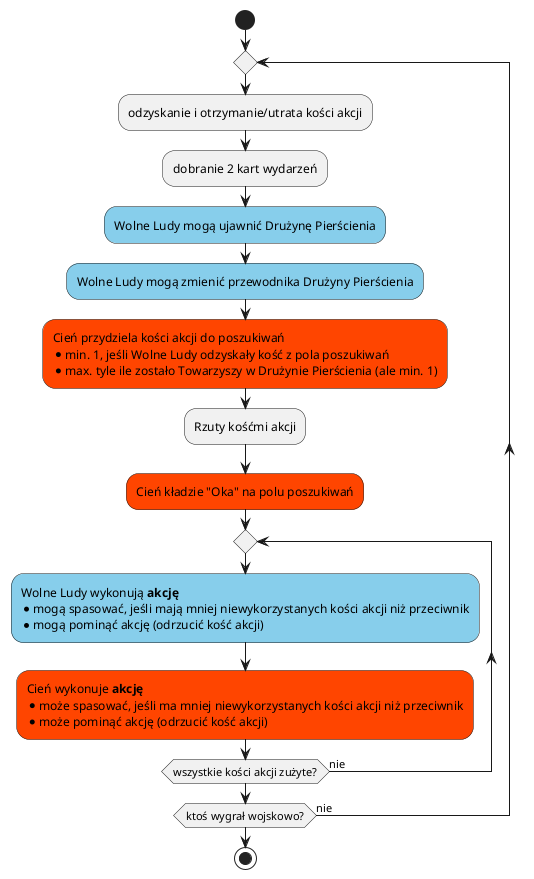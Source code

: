 @startuml Przebieg rozgrywki

start
repeat
:odzyskanie i otrzymanie/utrata kości akcji;
:dobranie 2 kart wydarzeń;
#SkyBlue :Wolne Ludy mogą ujawnić Drużynę Pierścienia;
#SkyBlue :Wolne Ludy mogą zmienić przewodnika Drużyny Pierścienia;
#OrangeRed :Cień przydziela kości akcji do poszukiwań\n* min. 1, jeśli Wolne Ludy odzyskały kość z pola poszukiwań\n* max. tyle ile zostało Towarzyszy w Drużynie Pierścienia (ale min. 1);
:Rzuty kośćmi akcji;
#OrangeRed :Cień kładzie "Oka" na polu poszukiwań;
repeat
  #SkyBlue :Wolne Ludy wykonują **akcję**\n* mogą spasować, jeśli mają mniej niewykorzystanych kości akcji niż przeciwnik\n* mogą pominąć akcję (odrzucić kość akcji);
  #OrangeRed :Cień wykonuje **akcję**\n* może spasować, jeśli ma mniej niewykorzystanych kości akcji niż przeciwnik\n* może pominąć akcję (odrzucić kość akcji);
repeat while (wszystkie kości akcji zużyte?) is (nie)
repeat while (ktoś wygrał wojskowo?) is (nie)
stop
@enduml
